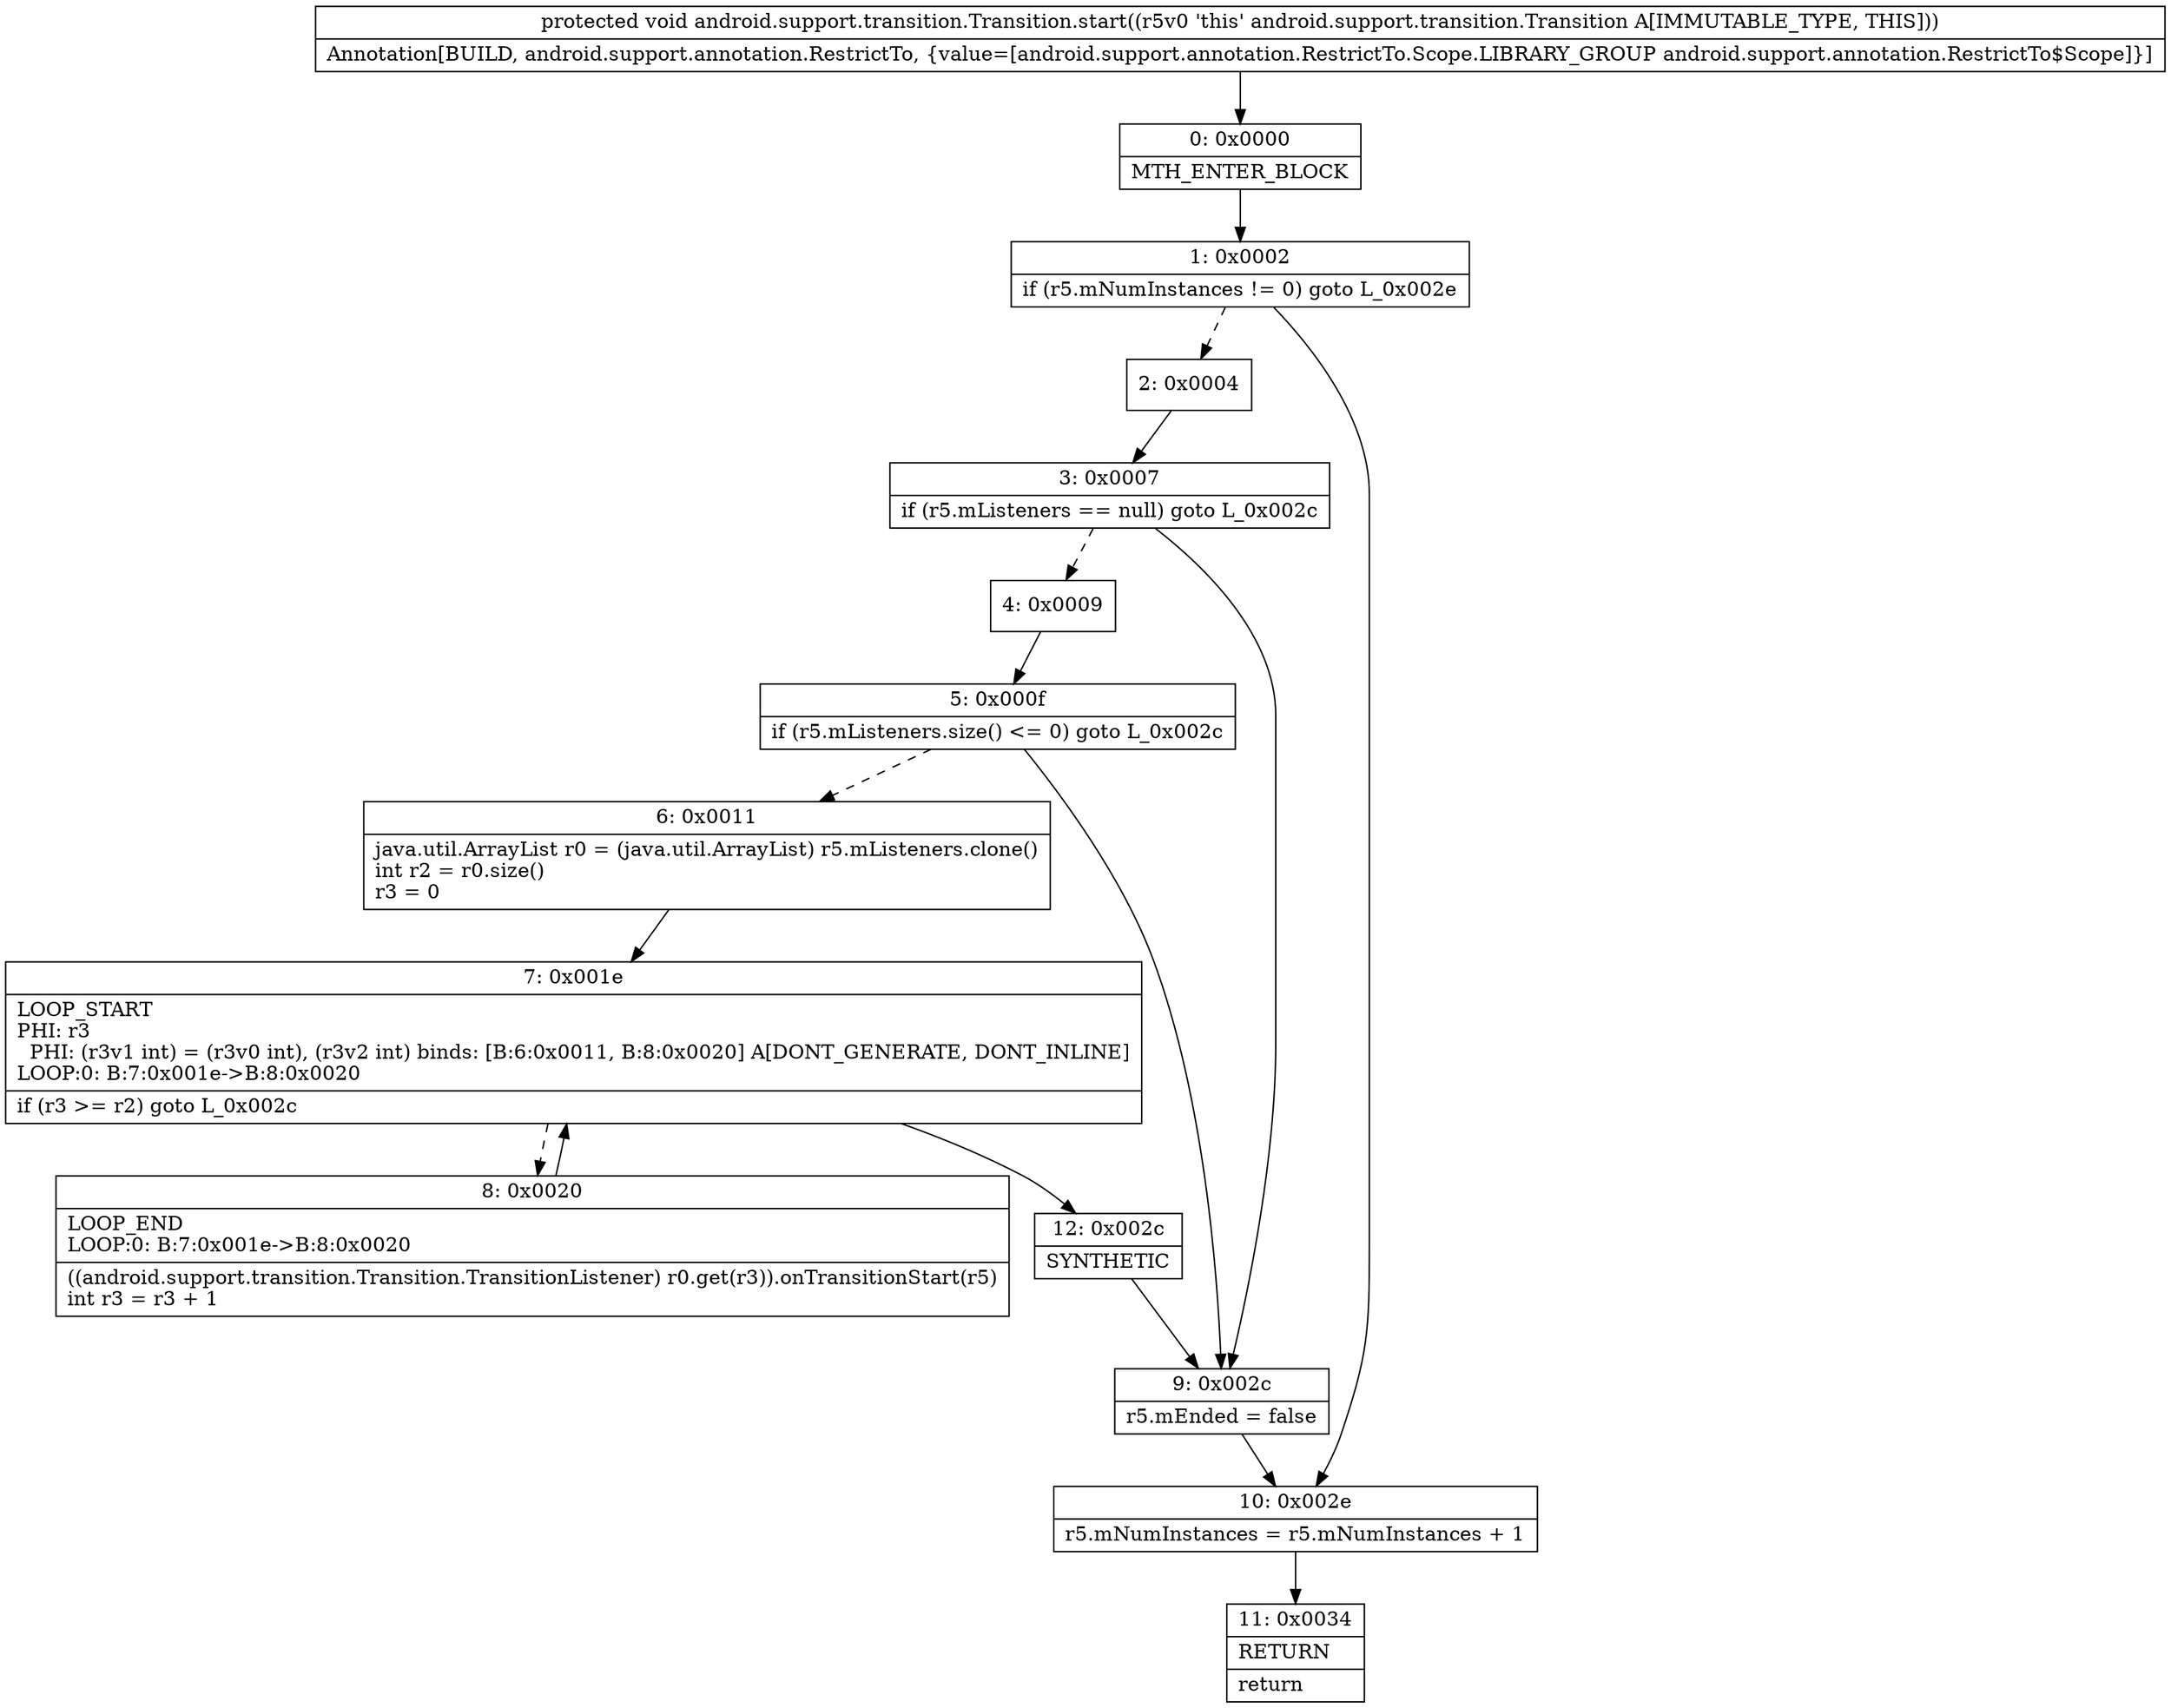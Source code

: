 digraph "CFG forandroid.support.transition.Transition.start()V" {
Node_0 [shape=record,label="{0\:\ 0x0000|MTH_ENTER_BLOCK\l}"];
Node_1 [shape=record,label="{1\:\ 0x0002|if (r5.mNumInstances != 0) goto L_0x002e\l}"];
Node_2 [shape=record,label="{2\:\ 0x0004}"];
Node_3 [shape=record,label="{3\:\ 0x0007|if (r5.mListeners == null) goto L_0x002c\l}"];
Node_4 [shape=record,label="{4\:\ 0x0009}"];
Node_5 [shape=record,label="{5\:\ 0x000f|if (r5.mListeners.size() \<= 0) goto L_0x002c\l}"];
Node_6 [shape=record,label="{6\:\ 0x0011|java.util.ArrayList r0 = (java.util.ArrayList) r5.mListeners.clone()\lint r2 = r0.size()\lr3 = 0\l}"];
Node_7 [shape=record,label="{7\:\ 0x001e|LOOP_START\lPHI: r3 \l  PHI: (r3v1 int) = (r3v0 int), (r3v2 int) binds: [B:6:0x0011, B:8:0x0020] A[DONT_GENERATE, DONT_INLINE]\lLOOP:0: B:7:0x001e\-\>B:8:0x0020\l|if (r3 \>= r2) goto L_0x002c\l}"];
Node_8 [shape=record,label="{8\:\ 0x0020|LOOP_END\lLOOP:0: B:7:0x001e\-\>B:8:0x0020\l|((android.support.transition.Transition.TransitionListener) r0.get(r3)).onTransitionStart(r5)\lint r3 = r3 + 1\l}"];
Node_9 [shape=record,label="{9\:\ 0x002c|r5.mEnded = false\l}"];
Node_10 [shape=record,label="{10\:\ 0x002e|r5.mNumInstances = r5.mNumInstances + 1\l}"];
Node_11 [shape=record,label="{11\:\ 0x0034|RETURN\l|return\l}"];
Node_12 [shape=record,label="{12\:\ 0x002c|SYNTHETIC\l}"];
MethodNode[shape=record,label="{protected void android.support.transition.Transition.start((r5v0 'this' android.support.transition.Transition A[IMMUTABLE_TYPE, THIS]))  | Annotation[BUILD, android.support.annotation.RestrictTo, \{value=[android.support.annotation.RestrictTo.Scope.LIBRARY_GROUP android.support.annotation.RestrictTo$Scope]\}]\l}"];
MethodNode -> Node_0;
Node_0 -> Node_1;
Node_1 -> Node_2[style=dashed];
Node_1 -> Node_10;
Node_2 -> Node_3;
Node_3 -> Node_4[style=dashed];
Node_3 -> Node_9;
Node_4 -> Node_5;
Node_5 -> Node_6[style=dashed];
Node_5 -> Node_9;
Node_6 -> Node_7;
Node_7 -> Node_8[style=dashed];
Node_7 -> Node_12;
Node_8 -> Node_7;
Node_9 -> Node_10;
Node_10 -> Node_11;
Node_12 -> Node_9;
}

